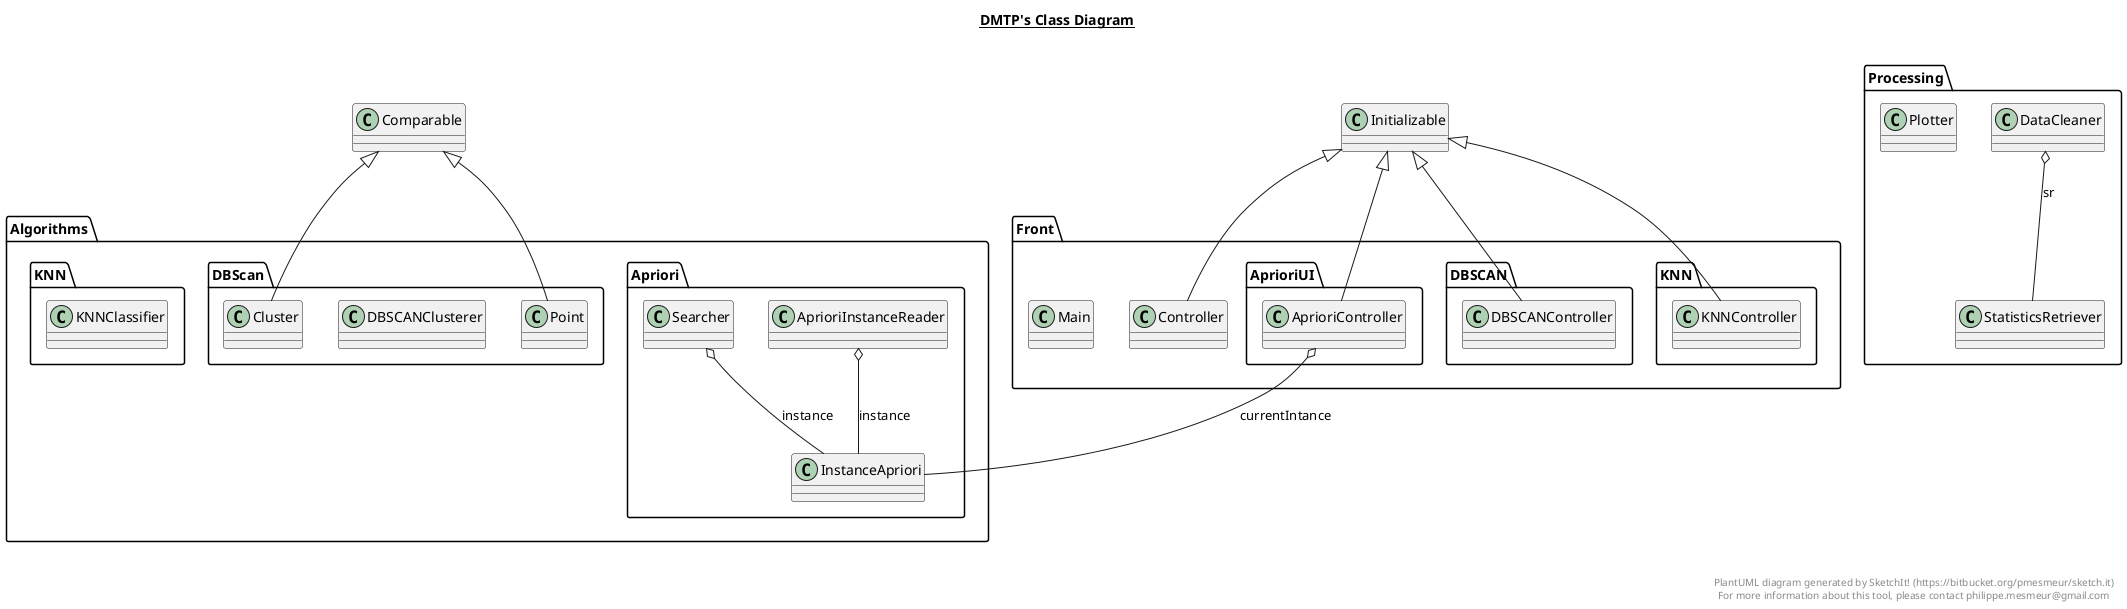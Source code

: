 @startuml

title __DMTP's Class Diagram__\n

  package Front {
    package Front.AprioriUI {
      class AprioriController {
      }
    }
  }
  

  package Algorithms.Apriori {
    class AprioriInstanceReader {
    }
  }
  

  package Algorithms.DBScan {
    class Cluster {
    }
  }
  

  package Front {
    class Controller {
    }
  }
  

  package Algorithms.DBScan {
    class DBSCANClusterer {
    }
  }
  

  package Front {
    package Front.DBSCAN {
      class DBSCANController {
      }
    }
  }
  

  package Processing {
    class DataCleaner {
    }
  }
  

  package Algorithms.Apriori {
    class InstanceApriori {
    }
  }
  

  package Algorithms.KNN {
    class KNNClassifier {
    }
  }
  

  package Front {
    package Front.KNN {
      class KNNController {
      }
    }
  }
  

  package Front {
    class Main {
    }
  }
  

  package Processing {
    class Plotter {
    }
  }
  

  package Algorithms.DBScan {
    class Point {
    }
  }
  

  package Algorithms.Apriori {
    class Searcher {
    }
  }
  

  package Processing {
    class StatisticsRetriever {
    }
  }
  

  AprioriController -up-|> Initializable
  AprioriController o-- InstanceApriori : currentIntance
  AprioriInstanceReader o-- InstanceApriori : instance
  Cluster -up-|> Comparable
  Controller -up-|> Initializable
  DBSCANController -up-|> Initializable
  DataCleaner o-- StatisticsRetriever : sr
  KNNController -up-|> Initializable
  Point -up-|> Comparable
  Searcher o-- InstanceApriori : instance


right footer


PlantUML diagram generated by SketchIt! (https://bitbucket.org/pmesmeur/sketch.it)
For more information about this tool, please contact philippe.mesmeur@gmail.com
endfooter

@enduml
